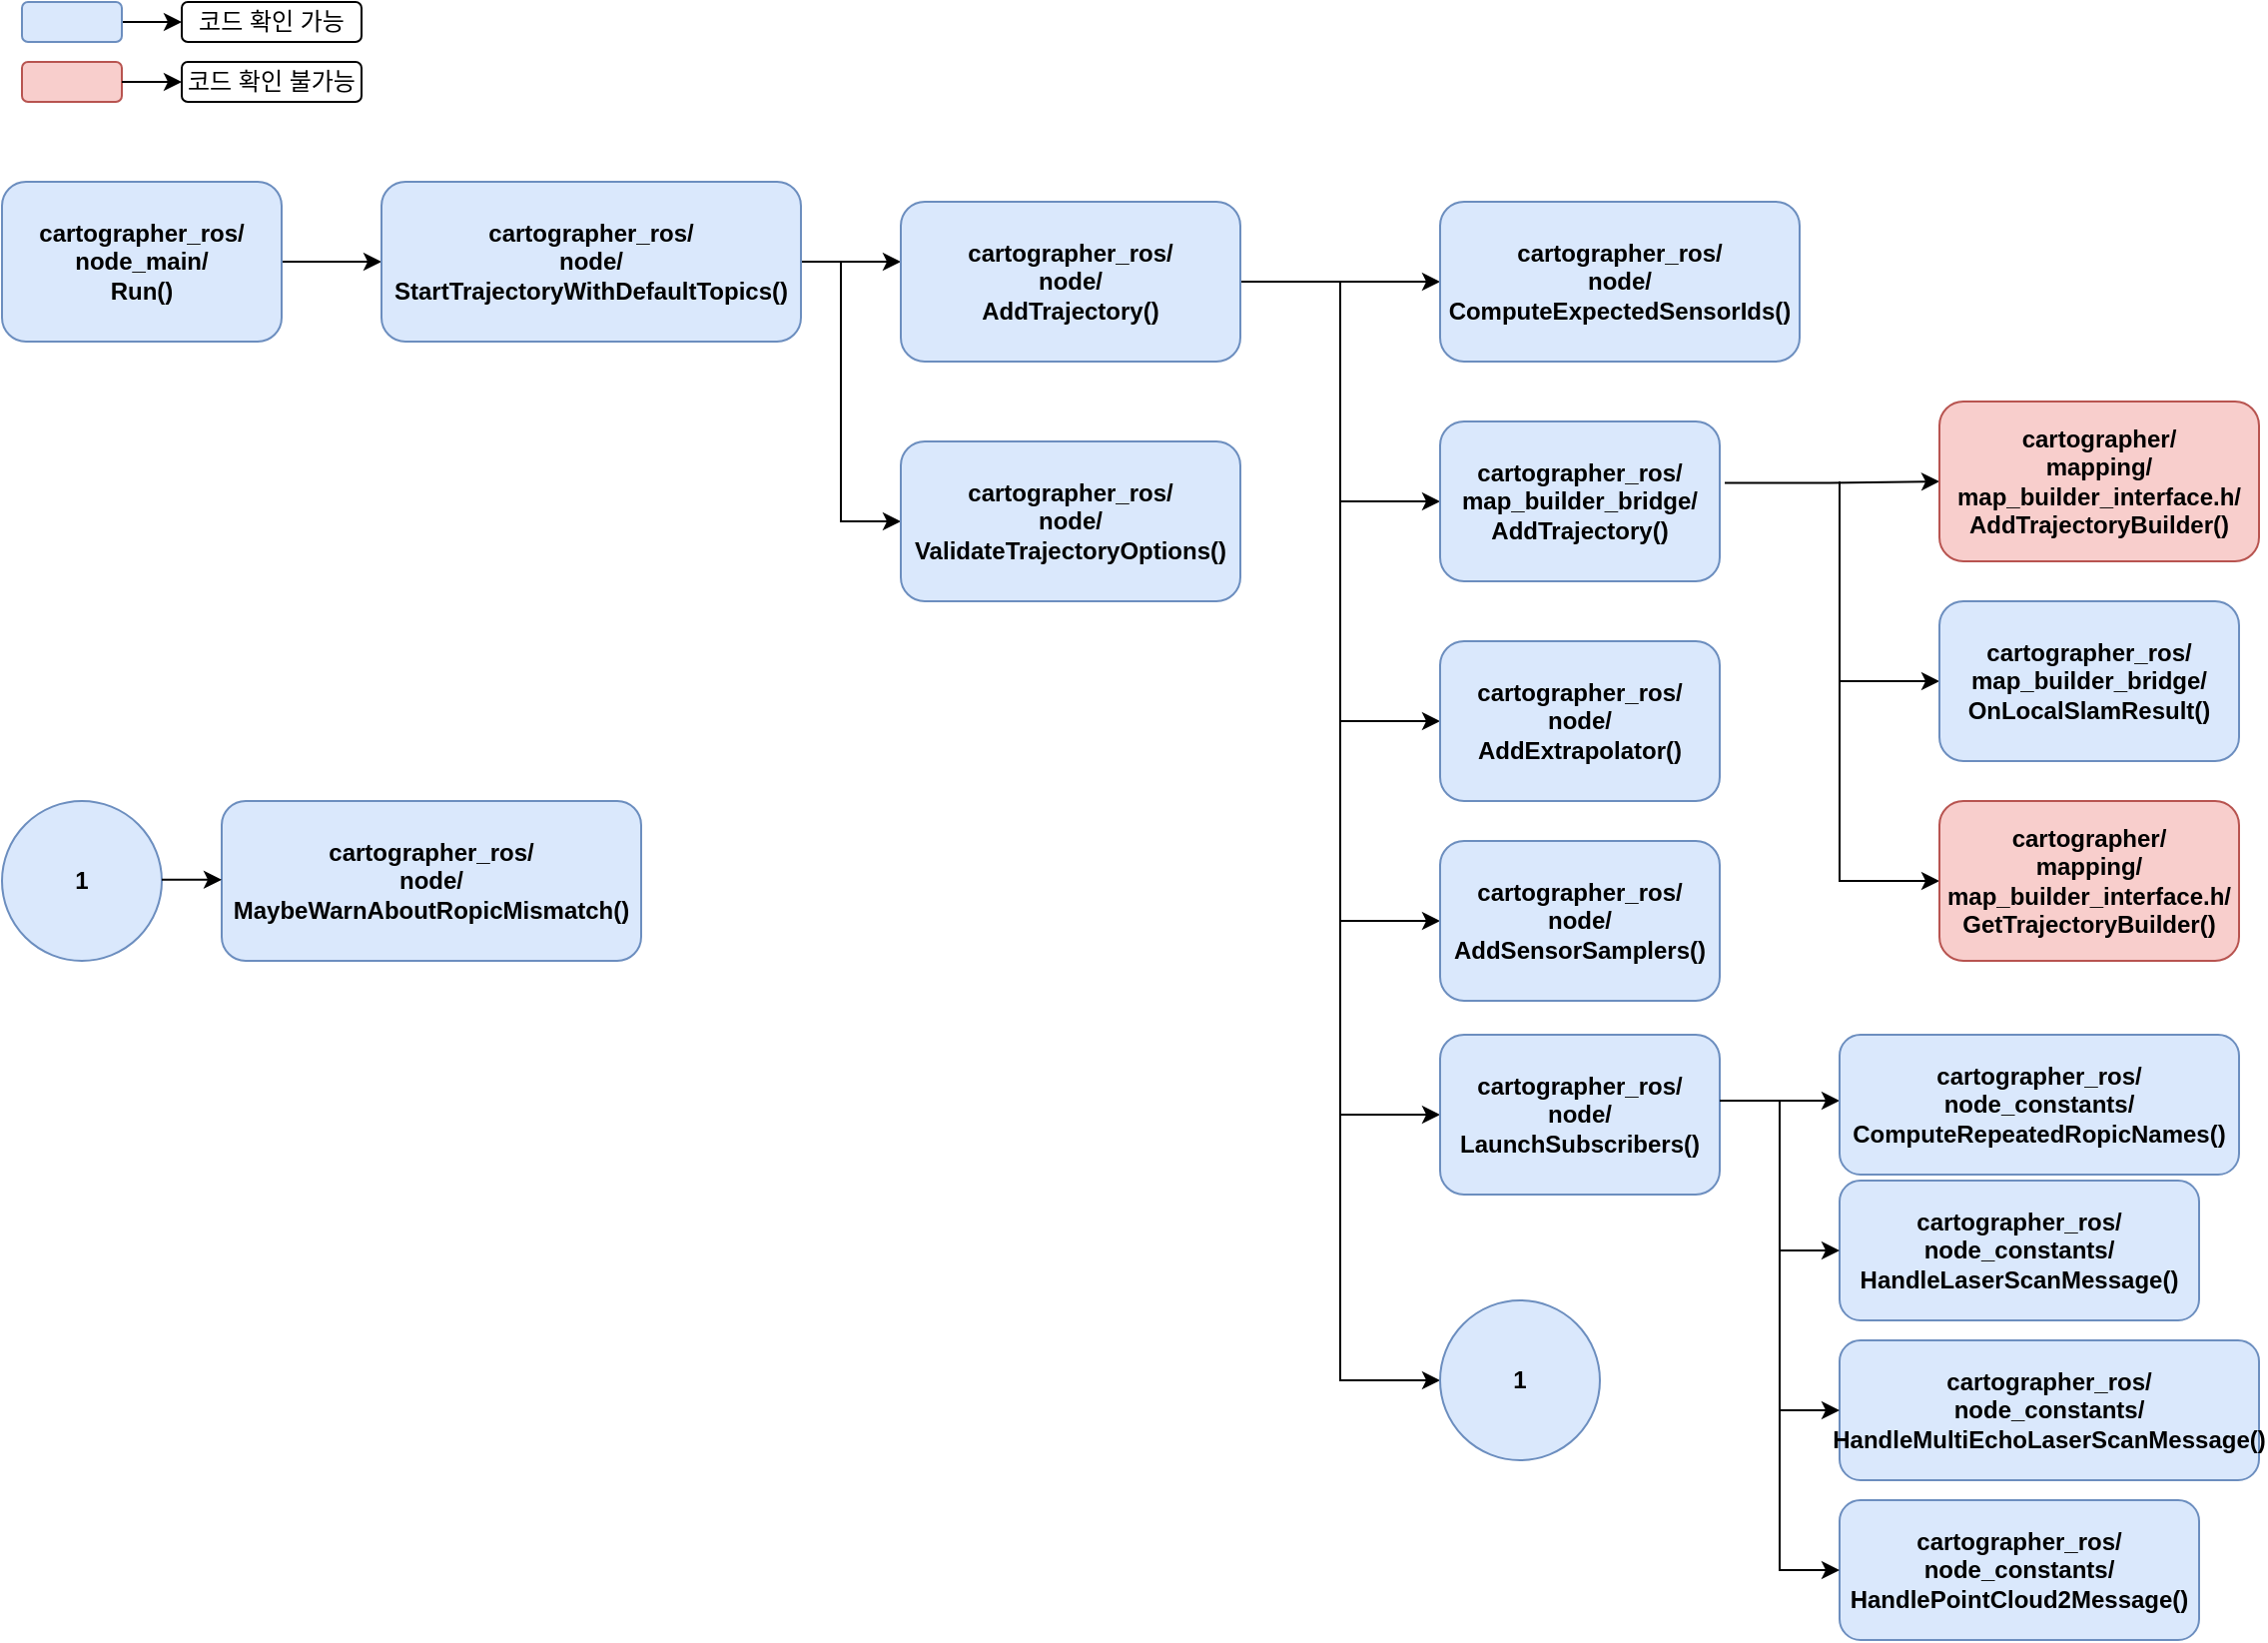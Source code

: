 <mxfile version="26.2.9" pages="2">
  <diagram id="oaZoq1SFU54uRoa_Ufhz" name="node_main">
    <mxGraphModel dx="1215" dy="657" grid="1" gridSize="10" guides="1" tooltips="1" connect="1" arrows="1" fold="1" page="1" pageScale="1" pageWidth="1169" pageHeight="827" math="0" shadow="0">
      <root>
        <mxCell id="0" />
        <mxCell id="1" parent="0" />
        <mxCell id="kNiWRtQOzRJOvlnS7mhX-5" value="" style="edgeStyle=orthogonalEdgeStyle;rounded=0;orthogonalLoop=1;jettySize=auto;html=1;" edge="1" parent="1" source="kNiWRtQOzRJOvlnS7mhX-1" target="kNiWRtQOzRJOvlnS7mhX-4">
          <mxGeometry relative="1" as="geometry" />
        </mxCell>
        <mxCell id="kNiWRtQOzRJOvlnS7mhX-1" value="&lt;b&gt;cartographer_ros/&lt;br&gt;node_main/&lt;br&gt;Run()&lt;/b&gt;" style="rounded=1;whiteSpace=wrap;html=1;fillColor=#dae8fc;strokeColor=#6c8ebf;" vertex="1" parent="1">
          <mxGeometry x="30" y="90" width="140" height="80" as="geometry" />
        </mxCell>
        <mxCell id="kNiWRtQOzRJOvlnS7mhX-11" value="" style="edgeStyle=orthogonalEdgeStyle;rounded=0;orthogonalLoop=1;jettySize=auto;html=1;" edge="1" parent="1" source="kNiWRtQOzRJOvlnS7mhX-4" target="kNiWRtQOzRJOvlnS7mhX-6">
          <mxGeometry relative="1" as="geometry">
            <Array as="points">
              <mxPoint x="470" y="130" />
              <mxPoint x="470" y="130" />
            </Array>
          </mxGeometry>
        </mxCell>
        <mxCell id="kNiWRtQOzRJOvlnS7mhX-13" value="" style="edgeStyle=orthogonalEdgeStyle;rounded=0;orthogonalLoop=1;jettySize=auto;html=1;" edge="1" parent="1" source="kNiWRtQOzRJOvlnS7mhX-4" target="kNiWRtQOzRJOvlnS7mhX-12">
          <mxGeometry relative="1" as="geometry">
            <Array as="points">
              <mxPoint x="450" y="130" />
              <mxPoint x="450" y="260" />
            </Array>
          </mxGeometry>
        </mxCell>
        <mxCell id="kNiWRtQOzRJOvlnS7mhX-4" value="&lt;b&gt;cartographer_ros/&lt;br&gt;node/&lt;br&gt;StartTrajectoryWithDefaultTopics()&lt;/b&gt;" style="whiteSpace=wrap;html=1;fillColor=#dae8fc;strokeColor=#6c8ebf;rounded=1;" vertex="1" parent="1">
          <mxGeometry x="220" y="90" width="210" height="80" as="geometry" />
        </mxCell>
        <mxCell id="kNiWRtQOzRJOvlnS7mhX-9" value="" style="edgeStyle=orthogonalEdgeStyle;rounded=0;orthogonalLoop=1;jettySize=auto;html=1;" edge="1" parent="1" source="kNiWRtQOzRJOvlnS7mhX-6" target="kNiWRtQOzRJOvlnS7mhX-8">
          <mxGeometry relative="1" as="geometry" />
        </mxCell>
        <mxCell id="kNiWRtQOzRJOvlnS7mhX-6" value="&lt;b&gt;cartographer_ros/&lt;br&gt;node/&lt;br&gt;AddTrajectory()&lt;/b&gt;" style="whiteSpace=wrap;html=1;fillColor=#dae8fc;strokeColor=#6c8ebf;rounded=1;" vertex="1" parent="1">
          <mxGeometry x="480" y="100" width="170" height="80" as="geometry" />
        </mxCell>
        <mxCell id="kNiWRtQOzRJOvlnS7mhX-15" value="" style="edgeStyle=orthogonalEdgeStyle;rounded=0;orthogonalLoop=1;jettySize=auto;html=1;exitX=1.018;exitY=0.384;exitDx=0;exitDy=0;exitPerimeter=0;" edge="1" parent="1" source="kNiWRtQOzRJOvlnS7mhX-57" target="kNiWRtQOzRJOvlnS7mhX-14">
          <mxGeometry relative="1" as="geometry">
            <mxPoint x="930" y="240" as="sourcePoint" />
          </mxGeometry>
        </mxCell>
        <mxCell id="kNiWRtQOzRJOvlnS7mhX-20" value="" style="edgeStyle=orthogonalEdgeStyle;rounded=0;orthogonalLoop=1;jettySize=auto;html=1;entryX=0;entryY=0.5;entryDx=0;entryDy=0;" edge="1" parent="1" target="kNiWRtQOzRJOvlnS7mhX-19">
          <mxGeometry relative="1" as="geometry">
            <mxPoint x="950" y="240" as="sourcePoint" />
            <mxPoint x="1000" y="370" as="targetPoint" />
            <Array as="points">
              <mxPoint x="950" y="340" />
            </Array>
          </mxGeometry>
        </mxCell>
        <mxCell id="kNiWRtQOzRJOvlnS7mhX-24" value="" style="edgeStyle=orthogonalEdgeStyle;rounded=0;orthogonalLoop=1;jettySize=auto;html=1;entryX=0;entryY=0.5;entryDx=0;entryDy=0;" edge="1" parent="1">
          <mxGeometry relative="1" as="geometry">
            <mxPoint x="950" y="280" as="sourcePoint" />
            <mxPoint x="1000" y="440" as="targetPoint" />
            <Array as="points">
              <mxPoint x="950" y="240" />
              <mxPoint x="950" y="440" />
            </Array>
          </mxGeometry>
        </mxCell>
        <mxCell id="kNiWRtQOzRJOvlnS7mhX-8" value="&lt;b&gt;cartographer_ros/&lt;/b&gt;&lt;div&gt;&lt;b&gt;node/&lt;br&gt;ComputeExpectedSensorIds()&lt;/b&gt;&lt;/div&gt;" style="whiteSpace=wrap;html=1;fillColor=#dae8fc;strokeColor=#6c8ebf;rounded=1;" vertex="1" parent="1">
          <mxGeometry x="750" y="100" width="180" height="80" as="geometry" />
        </mxCell>
        <mxCell id="kNiWRtQOzRJOvlnS7mhX-12" value="&lt;b&gt;cartographer_ros/&lt;br&gt;node/&lt;br&gt;ValidateTrajectoryOptions()&lt;/b&gt;" style="whiteSpace=wrap;html=1;fillColor=#dae8fc;strokeColor=#6c8ebf;rounded=1;" vertex="1" parent="1">
          <mxGeometry x="480" y="220" width="170" height="80" as="geometry" />
        </mxCell>
        <mxCell id="kNiWRtQOzRJOvlnS7mhX-14" value="&lt;b&gt;cartographer/&lt;br&gt;mapping/&lt;br&gt;map_builder_interface.h/&lt;/b&gt;&lt;div&gt;&lt;b&gt;AddTrajectoryBuilder()&lt;/b&gt;&lt;/div&gt;" style="whiteSpace=wrap;html=1;fillColor=#f8cecc;strokeColor=#b85450;rounded=1;" vertex="1" parent="1">
          <mxGeometry x="1000" y="200" width="160" height="80" as="geometry" />
        </mxCell>
        <mxCell id="kNiWRtQOzRJOvlnS7mhX-19" value="&lt;b&gt;cartographer_ros/&lt;br&gt;map_builder_bridge/&lt;/b&gt;&lt;div&gt;&lt;b&gt;OnLocalSlamResult()&lt;/b&gt;&lt;/div&gt;" style="whiteSpace=wrap;html=1;fillColor=#dae8fc;strokeColor=#6c8ebf;rounded=1;" vertex="1" parent="1">
          <mxGeometry x="1000" y="300" width="150" height="80" as="geometry" />
        </mxCell>
        <mxCell id="kNiWRtQOzRJOvlnS7mhX-23" value="&lt;b&gt;cartographer/&lt;br&gt;mapping/&lt;br&gt;map_builder_interface.h/&lt;/b&gt;&lt;div&gt;&lt;b&gt;GetTrajectoryBuilder()&lt;/b&gt;&lt;/div&gt;" style="whiteSpace=wrap;html=1;fillColor=#f8cecc;strokeColor=#b85450;rounded=1;" vertex="1" parent="1">
          <mxGeometry x="1000" y="400" width="150" height="80" as="geometry" />
        </mxCell>
        <mxCell id="kNiWRtQOzRJOvlnS7mhX-25" value="" style="rounded=1;whiteSpace=wrap;html=1;fillColor=#f8cecc;strokeColor=#b85450;" vertex="1" parent="1">
          <mxGeometry x="40" y="30" width="50" height="20" as="geometry" />
        </mxCell>
        <mxCell id="kNiWRtQOzRJOvlnS7mhX-29" value="" style="edgeStyle=orthogonalEdgeStyle;rounded=0;orthogonalLoop=1;jettySize=auto;html=1;entryX=0;entryY=0.5;entryDx=0;entryDy=0;" edge="1" parent="1" source="kNiWRtQOzRJOvlnS7mhX-26" target="kNiWRtQOzRJOvlnS7mhX-30">
          <mxGeometry relative="1" as="geometry">
            <mxPoint x="135" y="5" as="targetPoint" />
            <Array as="points" />
          </mxGeometry>
        </mxCell>
        <mxCell id="kNiWRtQOzRJOvlnS7mhX-26" value="" style="rounded=1;whiteSpace=wrap;html=1;fillColor=#dae8fc;strokeColor=#6c8ebf;" vertex="1" parent="1">
          <mxGeometry x="40" width="50" height="20" as="geometry" />
        </mxCell>
        <mxCell id="kNiWRtQOzRJOvlnS7mhX-30" value="코드 확인 가능" style="rounded=1;whiteSpace=wrap;html=1;" vertex="1" parent="1">
          <mxGeometry x="120" width="90" height="20" as="geometry" />
        </mxCell>
        <mxCell id="kNiWRtQOzRJOvlnS7mhX-33" value="" style="edgeStyle=orthogonalEdgeStyle;rounded=0;orthogonalLoop=1;jettySize=auto;html=1;entryX=0;entryY=0.5;entryDx=0;entryDy=0;" edge="1" parent="1" target="kNiWRtQOzRJOvlnS7mhX-34">
          <mxGeometry relative="1" as="geometry">
            <mxPoint x="90" y="40" as="sourcePoint" />
            <mxPoint x="135" y="35" as="targetPoint" />
            <Array as="points" />
          </mxGeometry>
        </mxCell>
        <mxCell id="kNiWRtQOzRJOvlnS7mhX-34" value="코드 확인 불가능" style="rounded=1;whiteSpace=wrap;html=1;" vertex="1" parent="1">
          <mxGeometry x="120" y="30" width="90" height="20" as="geometry" />
        </mxCell>
        <mxCell id="kNiWRtQOzRJOvlnS7mhX-35" value="" style="edgeStyle=orthogonalEdgeStyle;rounded=0;orthogonalLoop=1;jettySize=auto;html=1;entryX=0;entryY=0.5;entryDx=0;entryDy=0;" edge="1" parent="1" target="kNiWRtQOzRJOvlnS7mhX-36">
          <mxGeometry relative="1" as="geometry">
            <mxPoint x="700" y="250" as="sourcePoint" />
            <mxPoint x="720" y="370" as="targetPoint" />
            <Array as="points">
              <mxPoint x="700" y="360" />
            </Array>
          </mxGeometry>
        </mxCell>
        <mxCell id="kNiWRtQOzRJOvlnS7mhX-36" value="&lt;b&gt;cartographer_ros/&lt;/b&gt;&lt;div&gt;&lt;b&gt;node/&lt;br&gt;AddExtrapolator()&lt;/b&gt;&lt;/div&gt;" style="whiteSpace=wrap;html=1;fillColor=#dae8fc;strokeColor=#6c8ebf;rounded=1;" vertex="1" parent="1">
          <mxGeometry x="750" y="320" width="140" height="80" as="geometry" />
        </mxCell>
        <mxCell id="kNiWRtQOzRJOvlnS7mhX-39" value="" style="edgeStyle=orthogonalEdgeStyle;rounded=0;orthogonalLoop=1;jettySize=auto;html=1;entryX=0;entryY=0.5;entryDx=0;entryDy=0;" edge="1" parent="1" target="kNiWRtQOzRJOvlnS7mhX-40">
          <mxGeometry relative="1" as="geometry">
            <mxPoint x="700" y="360" as="sourcePoint" />
            <mxPoint x="720" y="470" as="targetPoint" />
            <Array as="points">
              <mxPoint x="700" y="460" />
            </Array>
          </mxGeometry>
        </mxCell>
        <mxCell id="kNiWRtQOzRJOvlnS7mhX-40" value="&lt;b&gt;cartographer_ros/&lt;/b&gt;&lt;div&gt;&lt;b&gt;node/&lt;br&gt;AddSensorSamplers()&lt;/b&gt;&lt;/div&gt;" style="whiteSpace=wrap;html=1;fillColor=#dae8fc;strokeColor=#6c8ebf;rounded=1;" vertex="1" parent="1">
          <mxGeometry x="750" y="420" width="140" height="80" as="geometry" />
        </mxCell>
        <mxCell id="kNiWRtQOzRJOvlnS7mhX-41" value="" style="edgeStyle=orthogonalEdgeStyle;rounded=0;orthogonalLoop=1;jettySize=auto;html=1;entryX=0;entryY=0.5;entryDx=0;entryDy=0;" edge="1" parent="1" target="kNiWRtQOzRJOvlnS7mhX-42">
          <mxGeometry relative="1" as="geometry">
            <mxPoint x="700" y="460" as="sourcePoint" />
            <mxPoint x="720" y="580" as="targetPoint" />
            <Array as="points">
              <mxPoint x="700" y="557" />
            </Array>
          </mxGeometry>
        </mxCell>
        <mxCell id="kNiWRtQOzRJOvlnS7mhX-42" value="&lt;b&gt;cartographer_ros/&lt;/b&gt;&lt;div&gt;&lt;b&gt;node/&lt;br&gt;LaunchSubscribers()&lt;/b&gt;&lt;/div&gt;" style="whiteSpace=wrap;html=1;fillColor=#dae8fc;strokeColor=#6c8ebf;rounded=1;" vertex="1" parent="1">
          <mxGeometry x="750" y="517" width="140" height="80" as="geometry" />
        </mxCell>
        <mxCell id="kNiWRtQOzRJOvlnS7mhX-47" value="" style="edgeStyle=orthogonalEdgeStyle;rounded=0;orthogonalLoop=1;jettySize=auto;html=1;entryX=0;entryY=0.5;entryDx=0;entryDy=0;" edge="1" parent="1">
          <mxGeometry relative="1" as="geometry">
            <mxPoint x="700" y="550" as="sourcePoint" />
            <mxPoint x="750" y="690" as="targetPoint" />
            <Array as="points">
              <mxPoint x="700.06" y="690" />
            </Array>
          </mxGeometry>
        </mxCell>
        <mxCell id="kNiWRtQOzRJOvlnS7mhX-56" value="" style="edgeStyle=orthogonalEdgeStyle;rounded=0;orthogonalLoop=1;jettySize=auto;html=1;entryX=0;entryY=0.5;entryDx=0;entryDy=0;" edge="1" parent="1" target="kNiWRtQOzRJOvlnS7mhX-57">
          <mxGeometry relative="1" as="geometry">
            <mxPoint x="700" y="140" as="sourcePoint" />
            <mxPoint x="720" y="260" as="targetPoint" />
            <Array as="points">
              <mxPoint x="700" y="250" />
            </Array>
          </mxGeometry>
        </mxCell>
        <mxCell id="kNiWRtQOzRJOvlnS7mhX-57" value="&lt;b&gt;cartographer_ros/&lt;/b&gt;&lt;div&gt;&lt;b&gt;map_builder_bridge/&lt;br&gt;AddTrajectory()&lt;/b&gt;&lt;/div&gt;" style="whiteSpace=wrap;html=1;fillColor=#dae8fc;strokeColor=#6c8ebf;rounded=1;" vertex="1" parent="1">
          <mxGeometry x="750" y="210" width="140" height="80" as="geometry" />
        </mxCell>
        <mxCell id="kNiWRtQOzRJOvlnS7mhX-58" value="" style="edgeStyle=orthogonalEdgeStyle;rounded=0;orthogonalLoop=1;jettySize=auto;html=1;" edge="1" parent="1" target="kNiWRtQOzRJOvlnS7mhX-61">
          <mxGeometry relative="1" as="geometry">
            <mxPoint x="890" y="550" as="sourcePoint" />
            <Array as="points">
              <mxPoint x="890" y="550" />
            </Array>
          </mxGeometry>
        </mxCell>
        <mxCell id="kNiWRtQOzRJOvlnS7mhX-61" value="&lt;b&gt;cartographer_ros/&lt;/b&gt;&lt;div&gt;&lt;b&gt;node_constants/&lt;br&gt;ComputeRepeatedRopicNames()&lt;/b&gt;&lt;/div&gt;" style="whiteSpace=wrap;html=1;fillColor=#dae8fc;strokeColor=#6c8ebf;rounded=1;" vertex="1" parent="1">
          <mxGeometry x="950" y="517" width="200" height="70" as="geometry" />
        </mxCell>
        <mxCell id="kNiWRtQOzRJOvlnS7mhX-62" value="&lt;b&gt;cartographer_ros/&lt;/b&gt;&lt;div&gt;&lt;b&gt;node_constants/&lt;br&gt;HandleLaserScanMessage()&lt;/b&gt;&lt;/div&gt;" style="whiteSpace=wrap;html=1;fillColor=#dae8fc;strokeColor=#6c8ebf;rounded=1;" vertex="1" parent="1">
          <mxGeometry x="950" y="590" width="180" height="70" as="geometry" />
        </mxCell>
        <mxCell id="kNiWRtQOzRJOvlnS7mhX-63" value="" style="edgeStyle=orthogonalEdgeStyle;rounded=0;orthogonalLoop=1;jettySize=auto;html=1;entryX=0;entryY=0.5;entryDx=0;entryDy=0;" edge="1" parent="1" target="kNiWRtQOzRJOvlnS7mhX-62">
          <mxGeometry relative="1" as="geometry">
            <mxPoint x="920" y="550" as="sourcePoint" />
            <mxPoint x="970" y="630" as="targetPoint" />
            <Array as="points">
              <mxPoint x="920" y="625" />
            </Array>
          </mxGeometry>
        </mxCell>
        <mxCell id="HCsmsT4zi3GQTl3PAa5f-1" value="&lt;b&gt;cartographer_ros/&lt;/b&gt;&lt;div&gt;&lt;b&gt;node_constants/&lt;br&gt;HandleMultiEchoLaserScanMessage()&lt;/b&gt;&lt;/div&gt;" style="whiteSpace=wrap;html=1;fillColor=#dae8fc;strokeColor=#6c8ebf;rounded=1;" vertex="1" parent="1">
          <mxGeometry x="950" y="670" width="210" height="70" as="geometry" />
        </mxCell>
        <mxCell id="HCsmsT4zi3GQTl3PAa5f-2" value="" style="edgeStyle=orthogonalEdgeStyle;rounded=0;orthogonalLoop=1;jettySize=auto;html=1;entryX=0;entryY=0.5;entryDx=0;entryDy=0;" edge="1" parent="1" target="HCsmsT4zi3GQTl3PAa5f-1">
          <mxGeometry relative="1" as="geometry">
            <mxPoint x="920" y="610" as="sourcePoint" />
            <mxPoint x="970" y="710" as="targetPoint" />
            <Array as="points">
              <mxPoint x="920" y="705" />
            </Array>
          </mxGeometry>
        </mxCell>
        <mxCell id="HCsmsT4zi3GQTl3PAa5f-3" value="&lt;b&gt;cartographer_ros/&lt;/b&gt;&lt;div&gt;&lt;b&gt;node_constants/&lt;br&gt;HandlePointCloud2Message()&lt;/b&gt;&lt;/div&gt;" style="whiteSpace=wrap;html=1;fillColor=#dae8fc;strokeColor=#6c8ebf;rounded=1;" vertex="1" parent="1">
          <mxGeometry x="950" y="750" width="180" height="70" as="geometry" />
        </mxCell>
        <mxCell id="HCsmsT4zi3GQTl3PAa5f-4" value="" style="edgeStyle=orthogonalEdgeStyle;rounded=0;orthogonalLoop=1;jettySize=auto;html=1;entryX=0;entryY=0.5;entryDx=0;entryDy=0;" edge="1" parent="1" target="HCsmsT4zi3GQTl3PAa5f-3">
          <mxGeometry relative="1" as="geometry">
            <mxPoint x="920" y="690" as="sourcePoint" />
            <mxPoint x="970" y="790" as="targetPoint" />
            <Array as="points">
              <mxPoint x="920" y="785" />
            </Array>
          </mxGeometry>
        </mxCell>
        <mxCell id="HCsmsT4zi3GQTl3PAa5f-5" value="&lt;b&gt;cartographer_ros/&lt;br&gt;node&lt;/b&gt;&lt;b style=&quot;background-color: transparent; color: light-dark(rgb(0, 0, 0), rgb(255, 255, 255));&quot;&gt;/&lt;/b&gt;&lt;div&gt;&lt;b&gt;MaybeWarnAboutRopicMismatch()&lt;/b&gt;&lt;/div&gt;" style="whiteSpace=wrap;html=1;fillColor=#dae8fc;strokeColor=#6c8ebf;rounded=1;" vertex="1" parent="1">
          <mxGeometry x="140" y="400" width="210" height="80" as="geometry" />
        </mxCell>
        <mxCell id="HCsmsT4zi3GQTl3PAa5f-7" value="&lt;b&gt;1&lt;/b&gt;" style="ellipse;whiteSpace=wrap;html=1;aspect=fixed;fillColor=#dae8fc;strokeColor=#6c8ebf;" vertex="1" parent="1">
          <mxGeometry x="750" y="650" width="80" height="80" as="geometry" />
        </mxCell>
        <mxCell id="HCsmsT4zi3GQTl3PAa5f-8" value="&lt;b&gt;1&lt;/b&gt;" style="ellipse;whiteSpace=wrap;html=1;aspect=fixed;fillColor=#dae8fc;strokeColor=#6c8ebf;" vertex="1" parent="1">
          <mxGeometry x="30" y="400" width="80" height="80" as="geometry" />
        </mxCell>
        <mxCell id="HCsmsT4zi3GQTl3PAa5f-11" value="" style="edgeStyle=orthogonalEdgeStyle;rounded=0;orthogonalLoop=1;jettySize=auto;html=1;entryX=0;entryY=0.5;entryDx=0;entryDy=0;" edge="1" parent="1" target="HCsmsT4zi3GQTl3PAa5f-5">
          <mxGeometry relative="1" as="geometry">
            <mxPoint x="110" y="439.41" as="sourcePoint" />
            <mxPoint x="140" y="440" as="targetPoint" />
            <Array as="points" />
          </mxGeometry>
        </mxCell>
      </root>
    </mxGraphModel>
  </diagram>
  <diagram id="yJ2G9Jc1xy5WJLoe6fTn" name="occupancy_grid_node_main">
    <mxGraphModel dx="1215" dy="-170" grid="1" gridSize="10" guides="1" tooltips="1" connect="1" arrows="1" fold="1" page="1" pageScale="1" pageWidth="1169" pageHeight="827" math="0" shadow="0">
      <root>
        <mxCell id="0" />
        <mxCell id="1" parent="0" />
        <mxCell id="S9mUuNp8z4JALd4qgnIs-1" value="&lt;b&gt;cartographer_ros/&lt;br&gt;occupancy_grid_node_main/&lt;br&gt;Node::Node()&lt;/b&gt;" style="rounded=1;whiteSpace=wrap;html=1;fillColor=#dae8fc;strokeColor=#6c8ebf;" vertex="1" parent="1">
          <mxGeometry x="20" y="930" width="180" height="80" as="geometry" />
        </mxCell>
        <mxCell id="S9mUuNp8z4JALd4qgnIs-2" value="" style="rounded=1;whiteSpace=wrap;html=1;fillColor=#f8cecc;strokeColor=#b85450;" vertex="1" parent="1">
          <mxGeometry x="20" y="870" width="50" height="20" as="geometry" />
        </mxCell>
        <mxCell id="S9mUuNp8z4JALd4qgnIs-3" value="" style="edgeStyle=orthogonalEdgeStyle;rounded=0;orthogonalLoop=1;jettySize=auto;html=1;entryX=0;entryY=0.5;entryDx=0;entryDy=0;" edge="1" parent="1" source="S9mUuNp8z4JALd4qgnIs-4" target="S9mUuNp8z4JALd4qgnIs-5">
          <mxGeometry relative="1" as="geometry">
            <mxPoint x="115" y="845" as="targetPoint" />
            <Array as="points" />
          </mxGeometry>
        </mxCell>
        <mxCell id="S9mUuNp8z4JALd4qgnIs-4" value="" style="rounded=1;whiteSpace=wrap;html=1;fillColor=#dae8fc;strokeColor=#6c8ebf;" vertex="1" parent="1">
          <mxGeometry x="20" y="840" width="50" height="20" as="geometry" />
        </mxCell>
        <mxCell id="S9mUuNp8z4JALd4qgnIs-5" value="코드 확인 가능" style="rounded=1;whiteSpace=wrap;html=1;" vertex="1" parent="1">
          <mxGeometry x="100" y="840" width="90" height="20" as="geometry" />
        </mxCell>
        <mxCell id="S9mUuNp8z4JALd4qgnIs-6" value="" style="edgeStyle=orthogonalEdgeStyle;rounded=0;orthogonalLoop=1;jettySize=auto;html=1;entryX=0;entryY=0.5;entryDx=0;entryDy=0;" edge="1" parent="1" target="S9mUuNp8z4JALd4qgnIs-7">
          <mxGeometry relative="1" as="geometry">
            <mxPoint x="70" y="880" as="sourcePoint" />
            <mxPoint x="115" y="875" as="targetPoint" />
            <Array as="points" />
          </mxGeometry>
        </mxCell>
        <mxCell id="S9mUuNp8z4JALd4qgnIs-7" value="코드 확인 불가능" style="rounded=1;whiteSpace=wrap;html=1;" vertex="1" parent="1">
          <mxGeometry x="100" y="870" width="90" height="20" as="geometry" />
        </mxCell>
      </root>
    </mxGraphModel>
  </diagram>
</mxfile>
